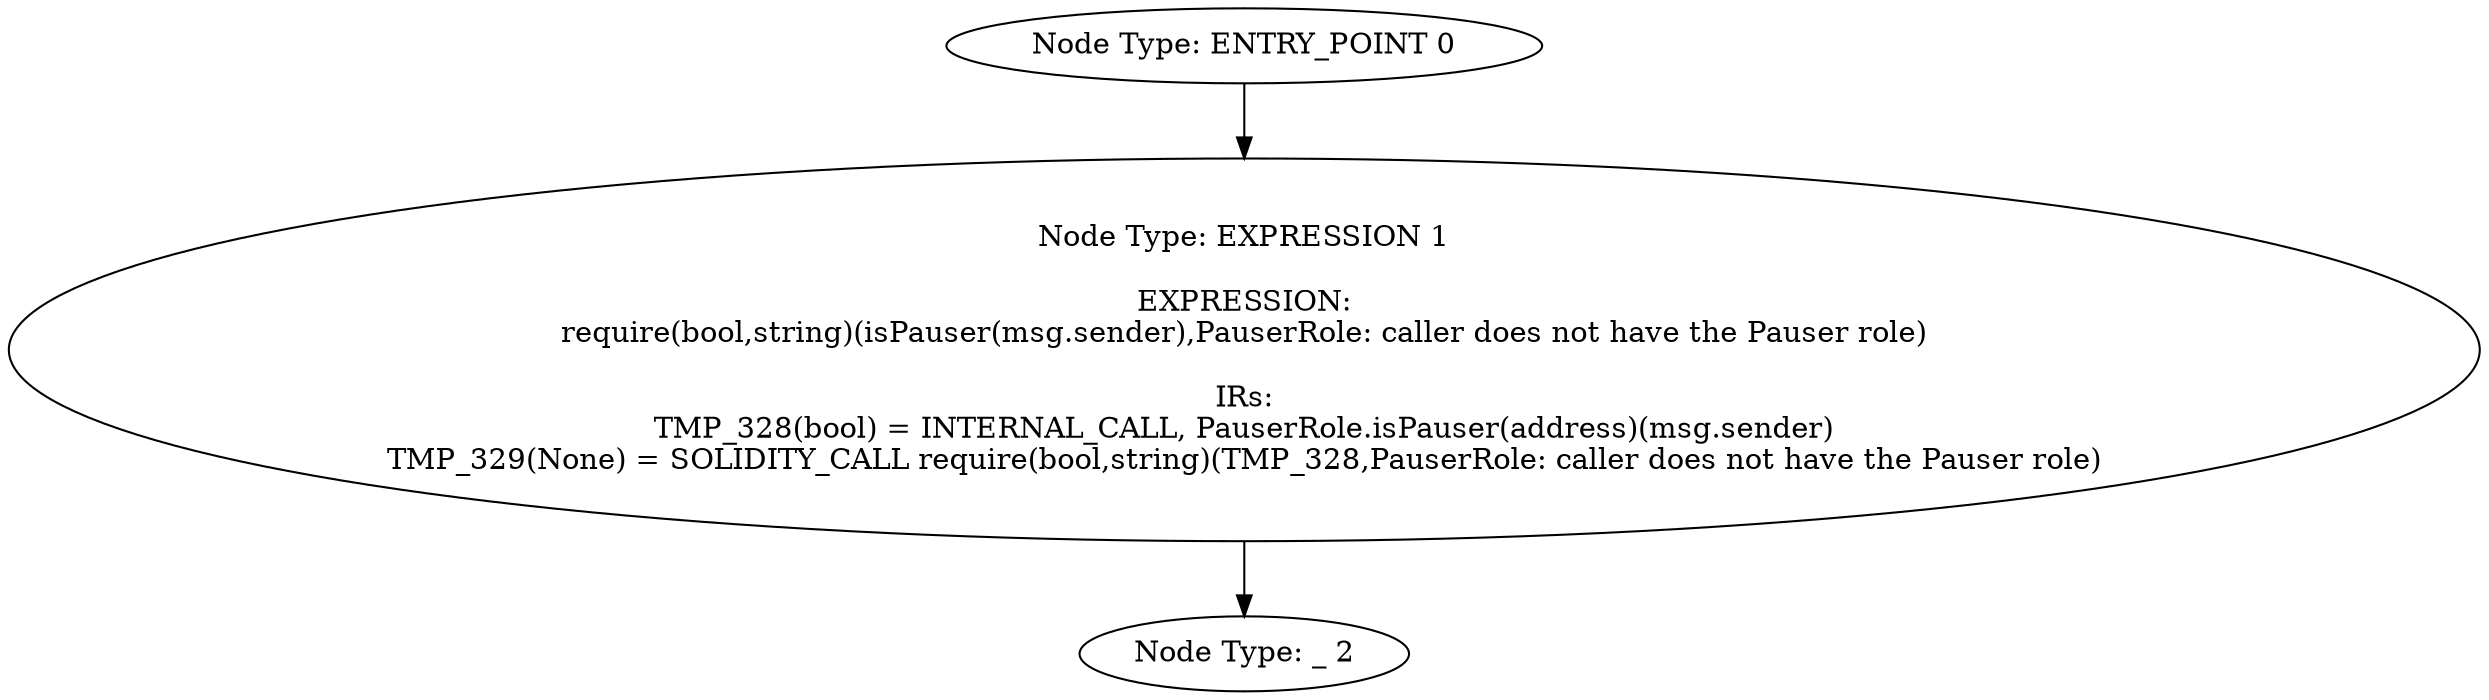 digraph{
0[label="Node Type: ENTRY_POINT 0
"];
0->1;
1[label="Node Type: EXPRESSION 1

EXPRESSION:
require(bool,string)(isPauser(msg.sender),PauserRole: caller does not have the Pauser role)

IRs:
TMP_328(bool) = INTERNAL_CALL, PauserRole.isPauser(address)(msg.sender)
TMP_329(None) = SOLIDITY_CALL require(bool,string)(TMP_328,PauserRole: caller does not have the Pauser role)"];
1->2;
2[label="Node Type: _ 2
"];
}
